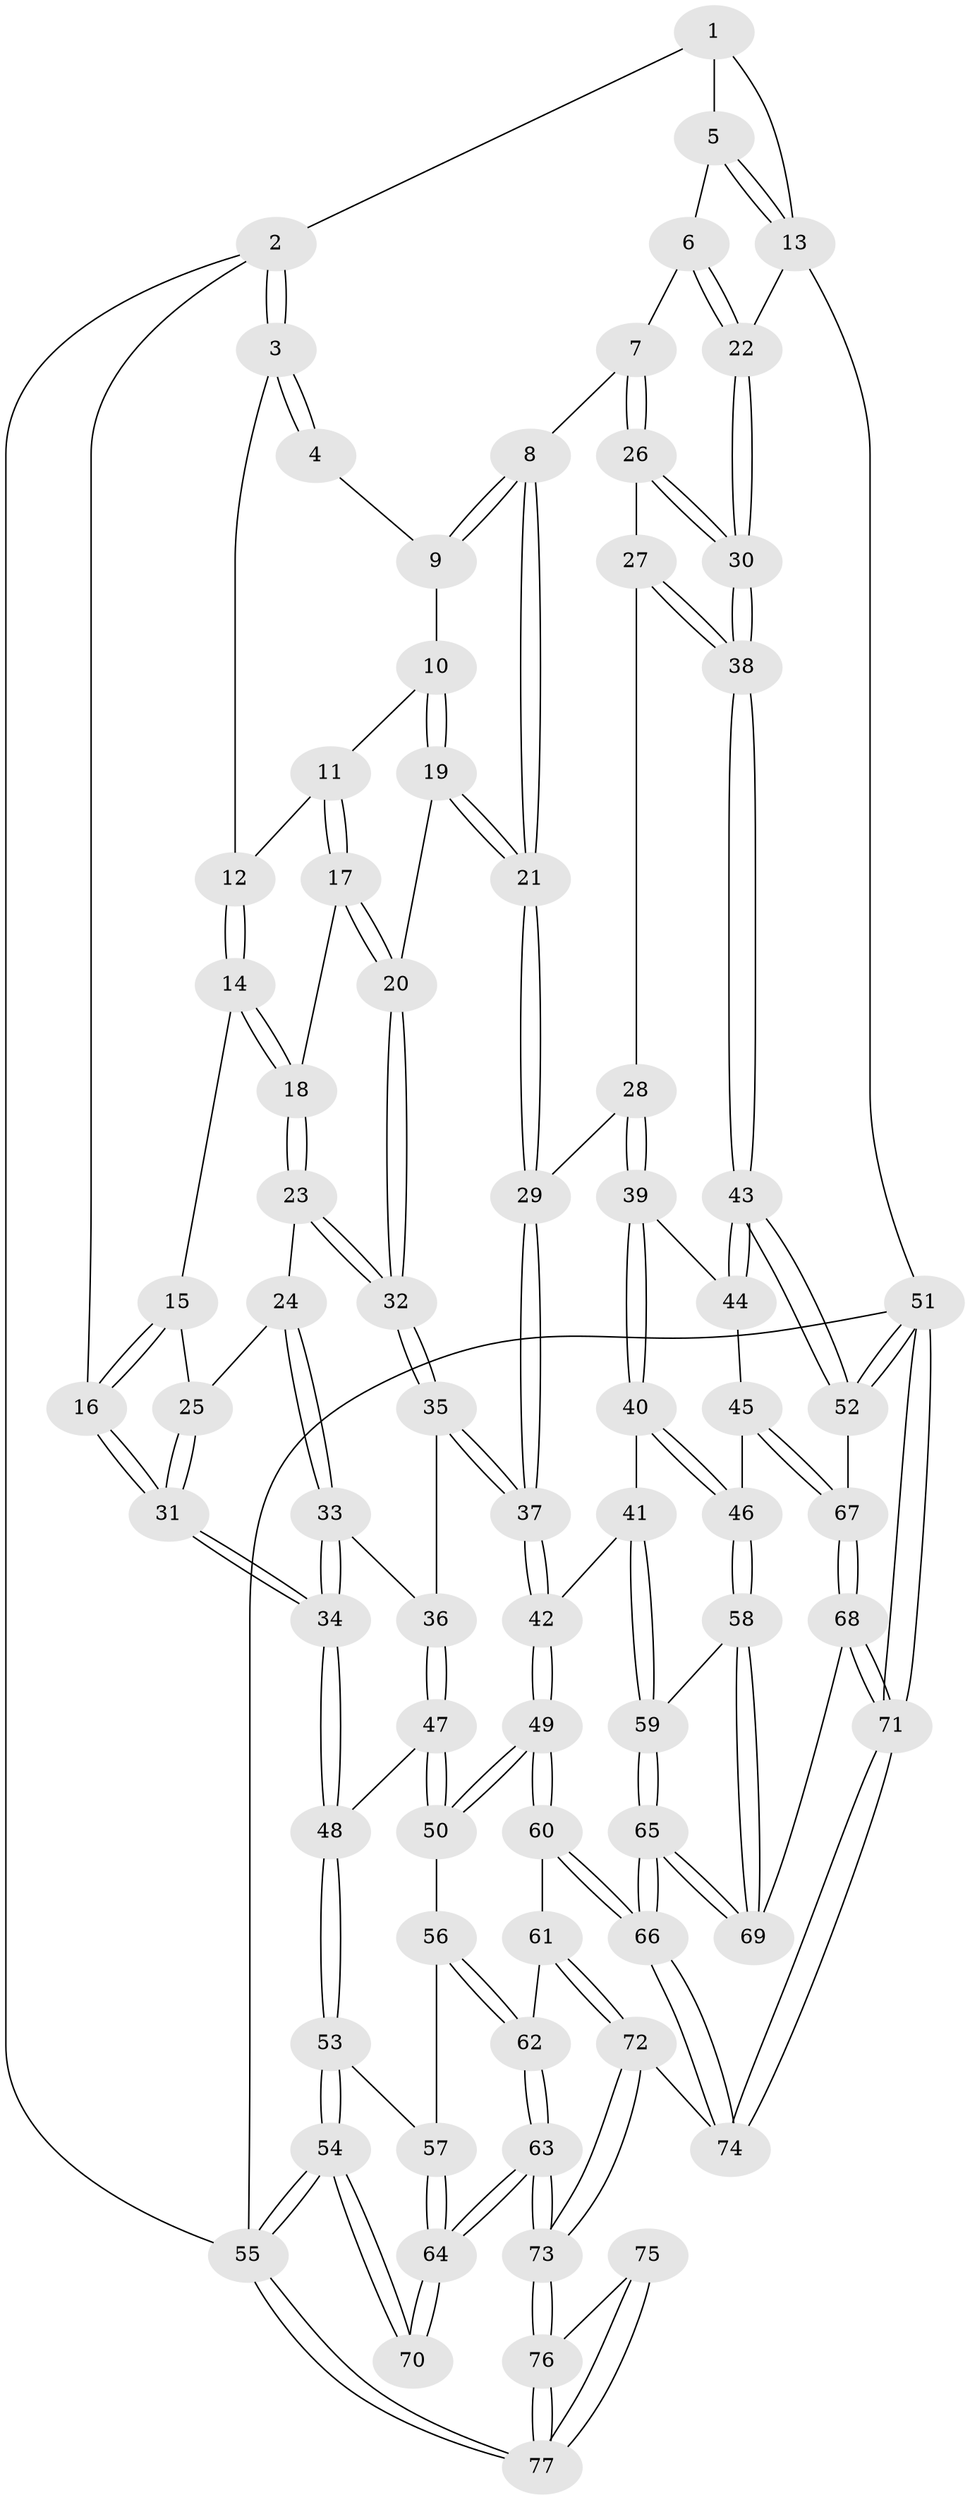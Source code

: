 // Generated by graph-tools (version 1.1) at 2025/03/03/09/25 03:03:24]
// undirected, 77 vertices, 189 edges
graph export_dot {
graph [start="1"]
  node [color=gray90,style=filled];
  1 [pos="+0.8454791914265933+0"];
  2 [pos="+0+0"];
  3 [pos="+0.1978774180900877+0"];
  4 [pos="+0.6205033663638813+0"];
  5 [pos="+0.9156383022455123+0.10597701900796047"];
  6 [pos="+0.8147226673548347+0.17437484498336503"];
  7 [pos="+0.7758744944323952+0.19137889209573508"];
  8 [pos="+0.708754323840137+0.15220430863647966"];
  9 [pos="+0.6245598801413823+0"];
  10 [pos="+0.4838541343246859+0.15923086158683347"];
  11 [pos="+0.33446943240353866+0.13326094399516786"];
  12 [pos="+0.23300511991148803+0.01585239328989259"];
  13 [pos="+1+0.2602046137208629"];
  14 [pos="+0.18814750273046574+0.1603882393572382"];
  15 [pos="+0.16896880709698228+0.19411693197143315"];
  16 [pos="+0+0.12972176078663888"];
  17 [pos="+0.3621071704390035+0.2941298026007095"];
  18 [pos="+0.3090962788043907+0.29112348145726463"];
  19 [pos="+0.5108014509188187+0.30426610290512496"];
  20 [pos="+0.37126822854018193+0.30267339200980015"];
  21 [pos="+0.5487160086856937+0.3294471857575435"];
  22 [pos="+1+0.3339422773113123"];
  23 [pos="+0.198136181753153+0.3251197548950173"];
  24 [pos="+0.1867174493100861+0.32615620259777606"];
  25 [pos="+0.1448528471451417+0.27068704544888306"];
  26 [pos="+0.8111720315531356+0.29495692065746854"];
  27 [pos="+0.7674395455341533+0.3861483520555297"];
  28 [pos="+0.7138050345286974+0.4266756204666988"];
  29 [pos="+0.569306628449131+0.386026446555367"];
  30 [pos="+1+0.35260167058927366"];
  31 [pos="+0+0.3562246544319543"];
  32 [pos="+0.3325297992351159+0.40859418001239306"];
  33 [pos="+0.17786871242782354+0.40629340380350626"];
  34 [pos="+0+0.4644007613080174"];
  35 [pos="+0.3216323926058632+0.4859219574923005"];
  36 [pos="+0.2276834228710573+0.4843809623967711"];
  37 [pos="+0.4506097358515486+0.596706581821455"];
  38 [pos="+1+0.5637103046429267"];
  39 [pos="+0.7212564298776122+0.4535831214017478"];
  40 [pos="+0.6872410795697305+0.656302247559237"];
  41 [pos="+0.6186148472092385+0.6790168079513146"];
  42 [pos="+0.4585752750318612+0.6482374773126862"];
  43 [pos="+1+0.6110358331386562"];
  44 [pos="+0.7411712355074771+0.4677900386254847"];
  45 [pos="+0.915898874272098+0.6891034795328604"];
  46 [pos="+0.8770081431394968+0.7010485190334304"];
  47 [pos="+0.1594483402642935+0.5590159753981871"];
  48 [pos="+0+0.5019273292069019"];
  49 [pos="+0.4295117804216033+0.688222678109822"];
  50 [pos="+0.20022554003633938+0.7012754304517097"];
  51 [pos="+1+1"];
  52 [pos="+1+0.6341819683116842"];
  53 [pos="+0+0.6533919438698373"];
  54 [pos="+0+0.8103463637060765"];
  55 [pos="+0+1"];
  56 [pos="+0.19443702201792054+0.7069791023569431"];
  57 [pos="+0.14301098993637942+0.7327698525645876"];
  58 [pos="+0.8288122908413051+0.7841856180261293"];
  59 [pos="+0.657539611275171+0.835848966131087"];
  60 [pos="+0.42221190270085074+0.8226029339340121"];
  61 [pos="+0.38812929138349217+0.8511126905021533"];
  62 [pos="+0.24939095711111775+0.8804691498155005"];
  63 [pos="+0.17566056977092123+0.9480911068478576"];
  64 [pos="+0.10970124447653311+0.8932391108199894"];
  65 [pos="+0.6438082888466554+0.9828612669370906"];
  66 [pos="+0.6145528921098434+1"];
  67 [pos="+1+0.6684013414763805"];
  68 [pos="+0.8915091028071839+0.9566222622354402"];
  69 [pos="+0.800665778685862+0.8827491109476299"];
  70 [pos="+0.03552145694196039+0.8955351002265494"];
  71 [pos="+1+1"];
  72 [pos="+0.25442364761731195+1"];
  73 [pos="+0.23828252834431668+1"];
  74 [pos="+0.6230554392532898+1"];
  75 [pos="+0.035942317658480126+0.9465002364349532"];
  76 [pos="+0.06514290577514226+1"];
  77 [pos="+0+1"];
  1 -- 2;
  1 -- 5;
  1 -- 13;
  2 -- 3;
  2 -- 3;
  2 -- 16;
  2 -- 55;
  3 -- 4;
  3 -- 4;
  3 -- 12;
  4 -- 9;
  5 -- 6;
  5 -- 13;
  5 -- 13;
  6 -- 7;
  6 -- 22;
  6 -- 22;
  7 -- 8;
  7 -- 26;
  7 -- 26;
  8 -- 9;
  8 -- 9;
  8 -- 21;
  8 -- 21;
  9 -- 10;
  10 -- 11;
  10 -- 19;
  10 -- 19;
  11 -- 12;
  11 -- 17;
  11 -- 17;
  12 -- 14;
  12 -- 14;
  13 -- 22;
  13 -- 51;
  14 -- 15;
  14 -- 18;
  14 -- 18;
  15 -- 16;
  15 -- 16;
  15 -- 25;
  16 -- 31;
  16 -- 31;
  17 -- 18;
  17 -- 20;
  17 -- 20;
  18 -- 23;
  18 -- 23;
  19 -- 20;
  19 -- 21;
  19 -- 21;
  20 -- 32;
  20 -- 32;
  21 -- 29;
  21 -- 29;
  22 -- 30;
  22 -- 30;
  23 -- 24;
  23 -- 32;
  23 -- 32;
  24 -- 25;
  24 -- 33;
  24 -- 33;
  25 -- 31;
  25 -- 31;
  26 -- 27;
  26 -- 30;
  26 -- 30;
  27 -- 28;
  27 -- 38;
  27 -- 38;
  28 -- 29;
  28 -- 39;
  28 -- 39;
  29 -- 37;
  29 -- 37;
  30 -- 38;
  30 -- 38;
  31 -- 34;
  31 -- 34;
  32 -- 35;
  32 -- 35;
  33 -- 34;
  33 -- 34;
  33 -- 36;
  34 -- 48;
  34 -- 48;
  35 -- 36;
  35 -- 37;
  35 -- 37;
  36 -- 47;
  36 -- 47;
  37 -- 42;
  37 -- 42;
  38 -- 43;
  38 -- 43;
  39 -- 40;
  39 -- 40;
  39 -- 44;
  40 -- 41;
  40 -- 46;
  40 -- 46;
  41 -- 42;
  41 -- 59;
  41 -- 59;
  42 -- 49;
  42 -- 49;
  43 -- 44;
  43 -- 44;
  43 -- 52;
  43 -- 52;
  44 -- 45;
  45 -- 46;
  45 -- 67;
  45 -- 67;
  46 -- 58;
  46 -- 58;
  47 -- 48;
  47 -- 50;
  47 -- 50;
  48 -- 53;
  48 -- 53;
  49 -- 50;
  49 -- 50;
  49 -- 60;
  49 -- 60;
  50 -- 56;
  51 -- 52;
  51 -- 52;
  51 -- 71;
  51 -- 71;
  51 -- 55;
  52 -- 67;
  53 -- 54;
  53 -- 54;
  53 -- 57;
  54 -- 55;
  54 -- 55;
  54 -- 70;
  54 -- 70;
  55 -- 77;
  55 -- 77;
  56 -- 57;
  56 -- 62;
  56 -- 62;
  57 -- 64;
  57 -- 64;
  58 -- 59;
  58 -- 69;
  58 -- 69;
  59 -- 65;
  59 -- 65;
  60 -- 61;
  60 -- 66;
  60 -- 66;
  61 -- 62;
  61 -- 72;
  61 -- 72;
  62 -- 63;
  62 -- 63;
  63 -- 64;
  63 -- 64;
  63 -- 73;
  63 -- 73;
  64 -- 70;
  64 -- 70;
  65 -- 66;
  65 -- 66;
  65 -- 69;
  65 -- 69;
  66 -- 74;
  66 -- 74;
  67 -- 68;
  67 -- 68;
  68 -- 69;
  68 -- 71;
  68 -- 71;
  71 -- 74;
  71 -- 74;
  72 -- 73;
  72 -- 73;
  72 -- 74;
  73 -- 76;
  73 -- 76;
  75 -- 76;
  75 -- 77;
  75 -- 77;
  76 -- 77;
  76 -- 77;
}
